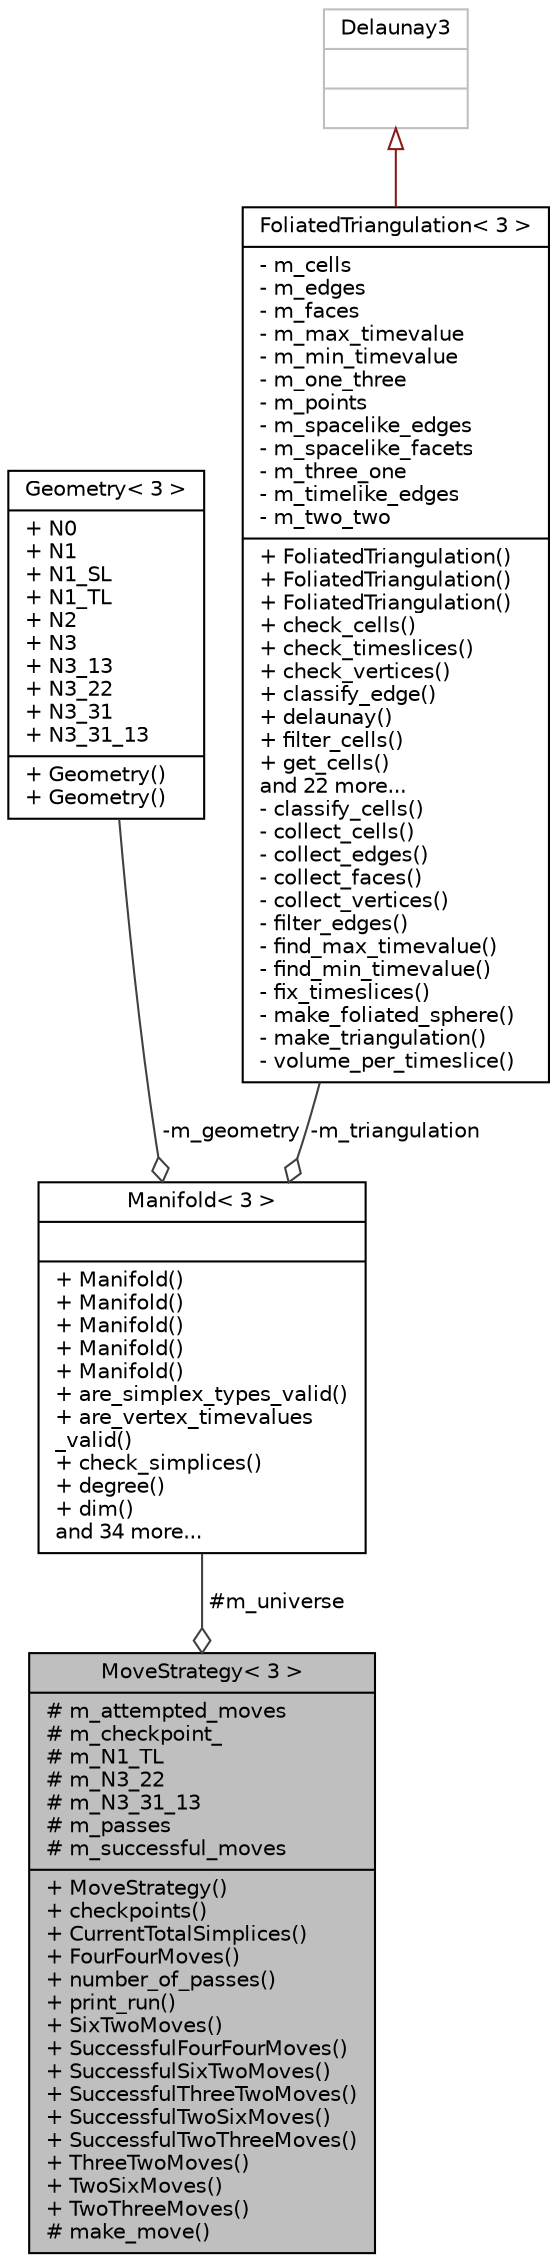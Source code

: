 digraph "MoveStrategy&lt; 3 &gt;"
{
 // LATEX_PDF_SIZE
  edge [fontname="Helvetica",fontsize="10",labelfontname="Helvetica",labelfontsize="10"];
  node [fontname="Helvetica",fontsize="10",shape=record];
  Node1 [label="{MoveStrategy\< 3 \>\n|# m_attempted_moves\l# m_checkpoint_\l# m_N1_TL\l# m_N3_22\l# m_N3_31_13\l# m_passes\l# m_successful_moves\l|+ MoveStrategy()\l+ checkpoints()\l+ CurrentTotalSimplices()\l+ FourFourMoves()\l+ number_of_passes()\l+ print_run()\l+ SixTwoMoves()\l+ SuccessfulFourFourMoves()\l+ SuccessfulSixTwoMoves()\l+ SuccessfulThreeTwoMoves()\l+ SuccessfulTwoSixMoves()\l+ SuccessfulTwoThreeMoves()\l+ ThreeTwoMoves()\l+ TwoSixMoves()\l+ TwoThreeMoves()\l# make_move()\l}",height=0.2,width=0.4,color="black", fillcolor="grey75", style="filled", fontcolor="black",tooltip=" "];
  Node2 -> Node1 [color="grey25",fontsize="10",style="solid",label=" #m_universe" ,arrowhead="odiamond",fontname="Helvetica"];
  Node2 [label="{Manifold\< 3 \>\n||+ Manifold()\l+ Manifold()\l+ Manifold()\l+ Manifold()\l+ Manifold()\l+ are_simplex_types_valid()\l+ are_vertex_timevalues\l_valid()\l+ check_simplices()\l+ degree()\l+ dim()\land 34 more...\l}",height=0.2,width=0.4,color="black", fillcolor="white", style="filled",URL="$class_manifold_3_013_01_4.html",tooltip="3D Manifold"];
  Node3 -> Node2 [color="grey25",fontsize="10",style="solid",label=" -m_geometry" ,arrowhead="odiamond",fontname="Helvetica"];
  Node3 [label="{Geometry\< 3 \>\n|+ N0\l+ N1\l+ N1_SL\l+ N1_TL\l+ N2\l+ N3\l+ N3_13\l+ N3_22\l+ N3_31\l+ N3_31_13\l|+ Geometry()\l+ Geometry()\l}",height=0.2,width=0.4,color="black", fillcolor="white", style="filled",URL="$struct_geometry_3_013_01_4.html",tooltip="3D Geometry"];
  Node4 -> Node2 [color="grey25",fontsize="10",style="solid",label=" -m_triangulation" ,arrowhead="odiamond",fontname="Helvetica"];
  Node4 [label="{FoliatedTriangulation\< 3 \>\n|- m_cells\l- m_edges\l- m_faces\l- m_max_timevalue\l- m_min_timevalue\l- m_one_three\l- m_points\l- m_spacelike_edges\l- m_spacelike_facets\l- m_three_one\l- m_timelike_edges\l- m_two_two\l|+ FoliatedTriangulation()\l+ FoliatedTriangulation()\l+ FoliatedTriangulation()\l+ check_cells()\l+ check_timeslices()\l+ check_vertices()\l+ classify_edge()\l+ delaunay()\l+ filter_cells()\l+ get_cells()\land 22 more...\l- classify_cells()\l- collect_cells()\l- collect_edges()\l- collect_faces()\l- collect_vertices()\l- filter_edges()\l- find_max_timevalue()\l- find_min_timevalue()\l- fix_timeslices()\l- make_foliated_sphere()\l- make_triangulation()\l- volume_per_timeslice()\l}",height=0.2,width=0.4,color="black", fillcolor="white", style="filled",URL="$class_foliated_triangulation_3_013_01_4.html",tooltip="3D Triangulation"];
  Node5 -> Node4 [dir="back",color="firebrick4",fontsize="10",style="solid",arrowtail="onormal",fontname="Helvetica"];
  Node5 [label="{Delaunay3\n||}",height=0.2,width=0.4,color="grey75", fillcolor="white", style="filled",tooltip=" "];
}
